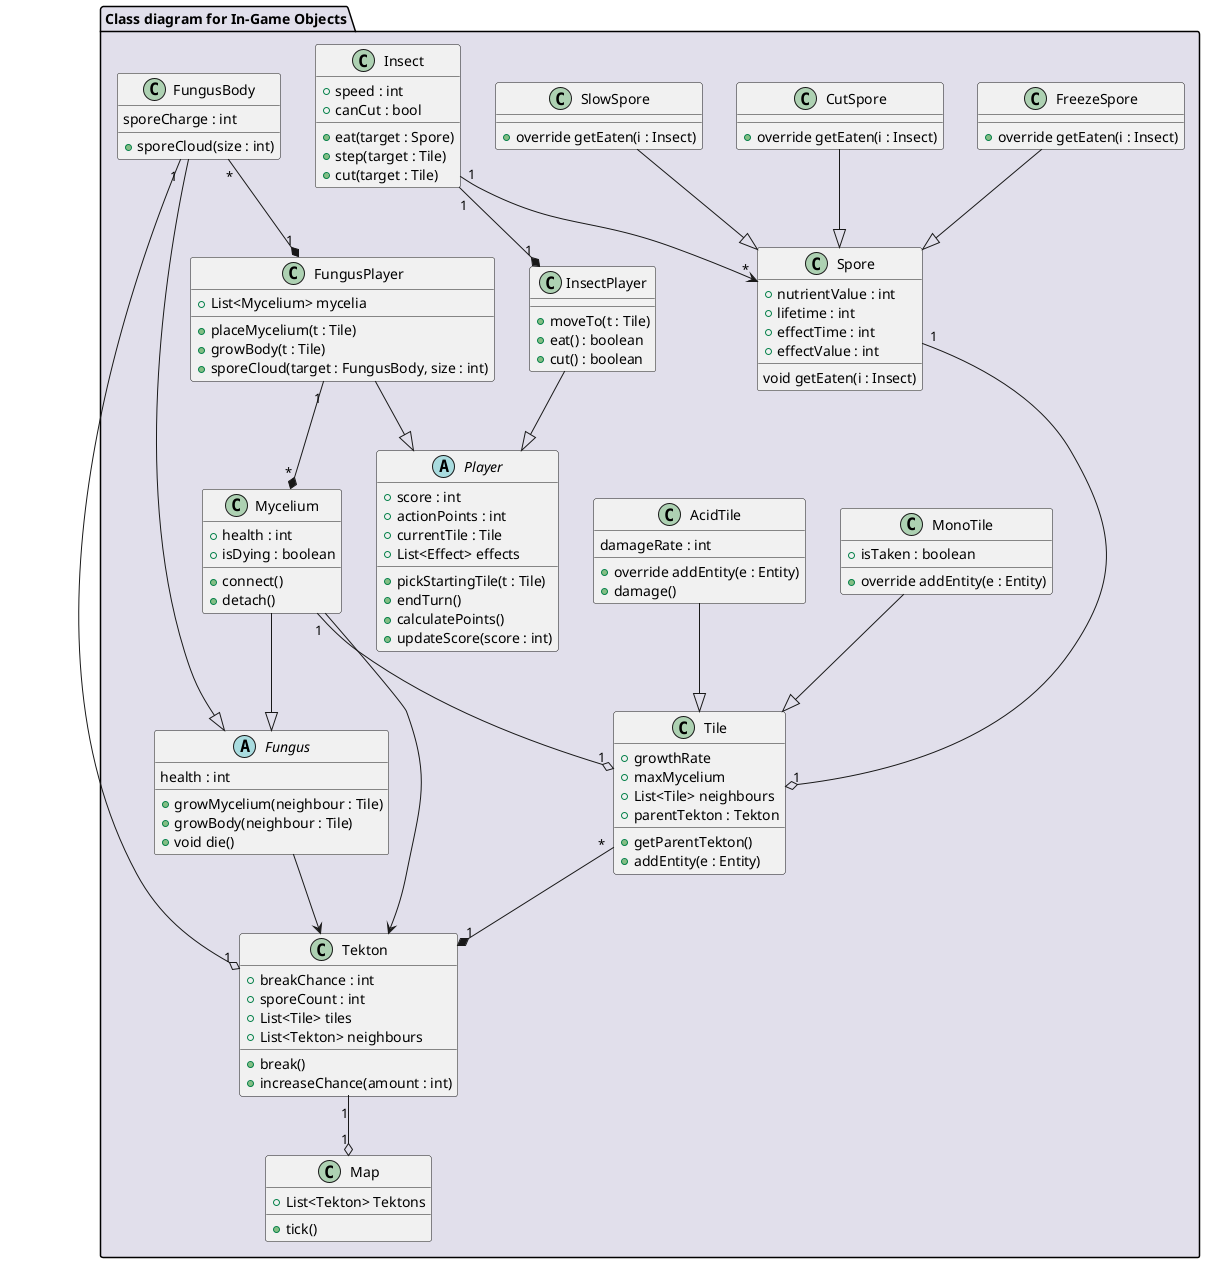 @startuml CD_InGameObjects

package "Class diagram for In-Game Objects" #E1DFEB {
    
    'world elements'

    class Map {
        + List<Tekton> Tektons
        + tick()
    }

    class Tekton {
        + breakChance : int
        + sporeCount : int
        + List<Tile> tiles
        + List<Tekton> neighbours
        + break()
        + increaseChance(amount : int)
    }

    class Tile {
        + growthRate
        + maxMycelium
        + List<Tile> neighbours
        + parentTekton : Tekton
        + getParentTekton()
        + addEntity(e : Entity)
    }

    class MonoTile {
        + isTaken : boolean
        + override addEntity(e : Entity)
    }

    class AcidTile {
        damageRate : int
        + override addEntity(e : Entity)
        + damage()
    }
    'interactive elements'

    class Mycelium {
        + health : int
        + isDying : boolean
        + connect()
        + detach()
    }

    class Spore {
        + nutrientValue : int
        + lifetime : int
        + effectTime : int
        + effectValue : int
        void getEaten(i : Insect)
    }

    class SlowSpore {
        + override getEaten(i : Insect)
    }

    class FreezeSpore {
        + override getEaten(i : Insect)
    }

    class CutSpore {
        + override getEaten(i : Insect)
    }

    'playable elements'

    abstract class Player {
        + score : int
        + actionPoints : int
        + currentTile : Tile
        + List<Effect> effects
        + pickStartingTile(t : Tile)
        + endTurn()
        + calculatePoints()
        + updateScore(score : int)
    }


    class FungusPlayer {
        + List<Mycelium> mycelia
        + placeMycelium(t : Tile)
        + growBody(t : Tile)
        + sporeCloud(target : FungusBody, size : int)
    }

    abstract class Fungus {
        health : int
        + growMycelium(neighbour : Tile)
        + growBody(neighbour : Tile)
        + void die()
    }

    class FungusBody {
        sporeCharge : int
        + sporeCloud(size : int)
    }
    
    class InsectPlayer {
        + moveTo(t : Tile)
        + eat() : boolean
        + cut() : boolean
    }

    class Insect {
        + speed : int
        + canCut : bool
        + eat(target : Spore)
        + step(target : Tile)
        + cut(target : Tile)
    }

    'connections'

    SlowSpore --|> Spore
    FreezeSpore --|> Spore
    CutSpore --|> Spore
    Tekton "1" --o "1" Map
    FungusBody "1" --o "1" Tekton
    Fungus --> Tekton
    Mycelium --> Tekton
    Tile "*" --* "1" Tekton
    MonoTile --|> Tile
    AcidTile --|> Tile
    Mycelium "1" --o "1" Tile
    Mycelium --|> Fungus
    FungusBody --|> Fungus
    Spore "1" --o "1" Tile
    FungusPlayer --|> Player
    FungusPlayer "1" --* "*" Mycelium
    InsectPlayer --|> Player
    Insect "1" --* "1" InsectPlayer
    FungusBody "*" --* "1" FungusPlayer
    Insect "1" --> "*" Spore
}

@enduml
